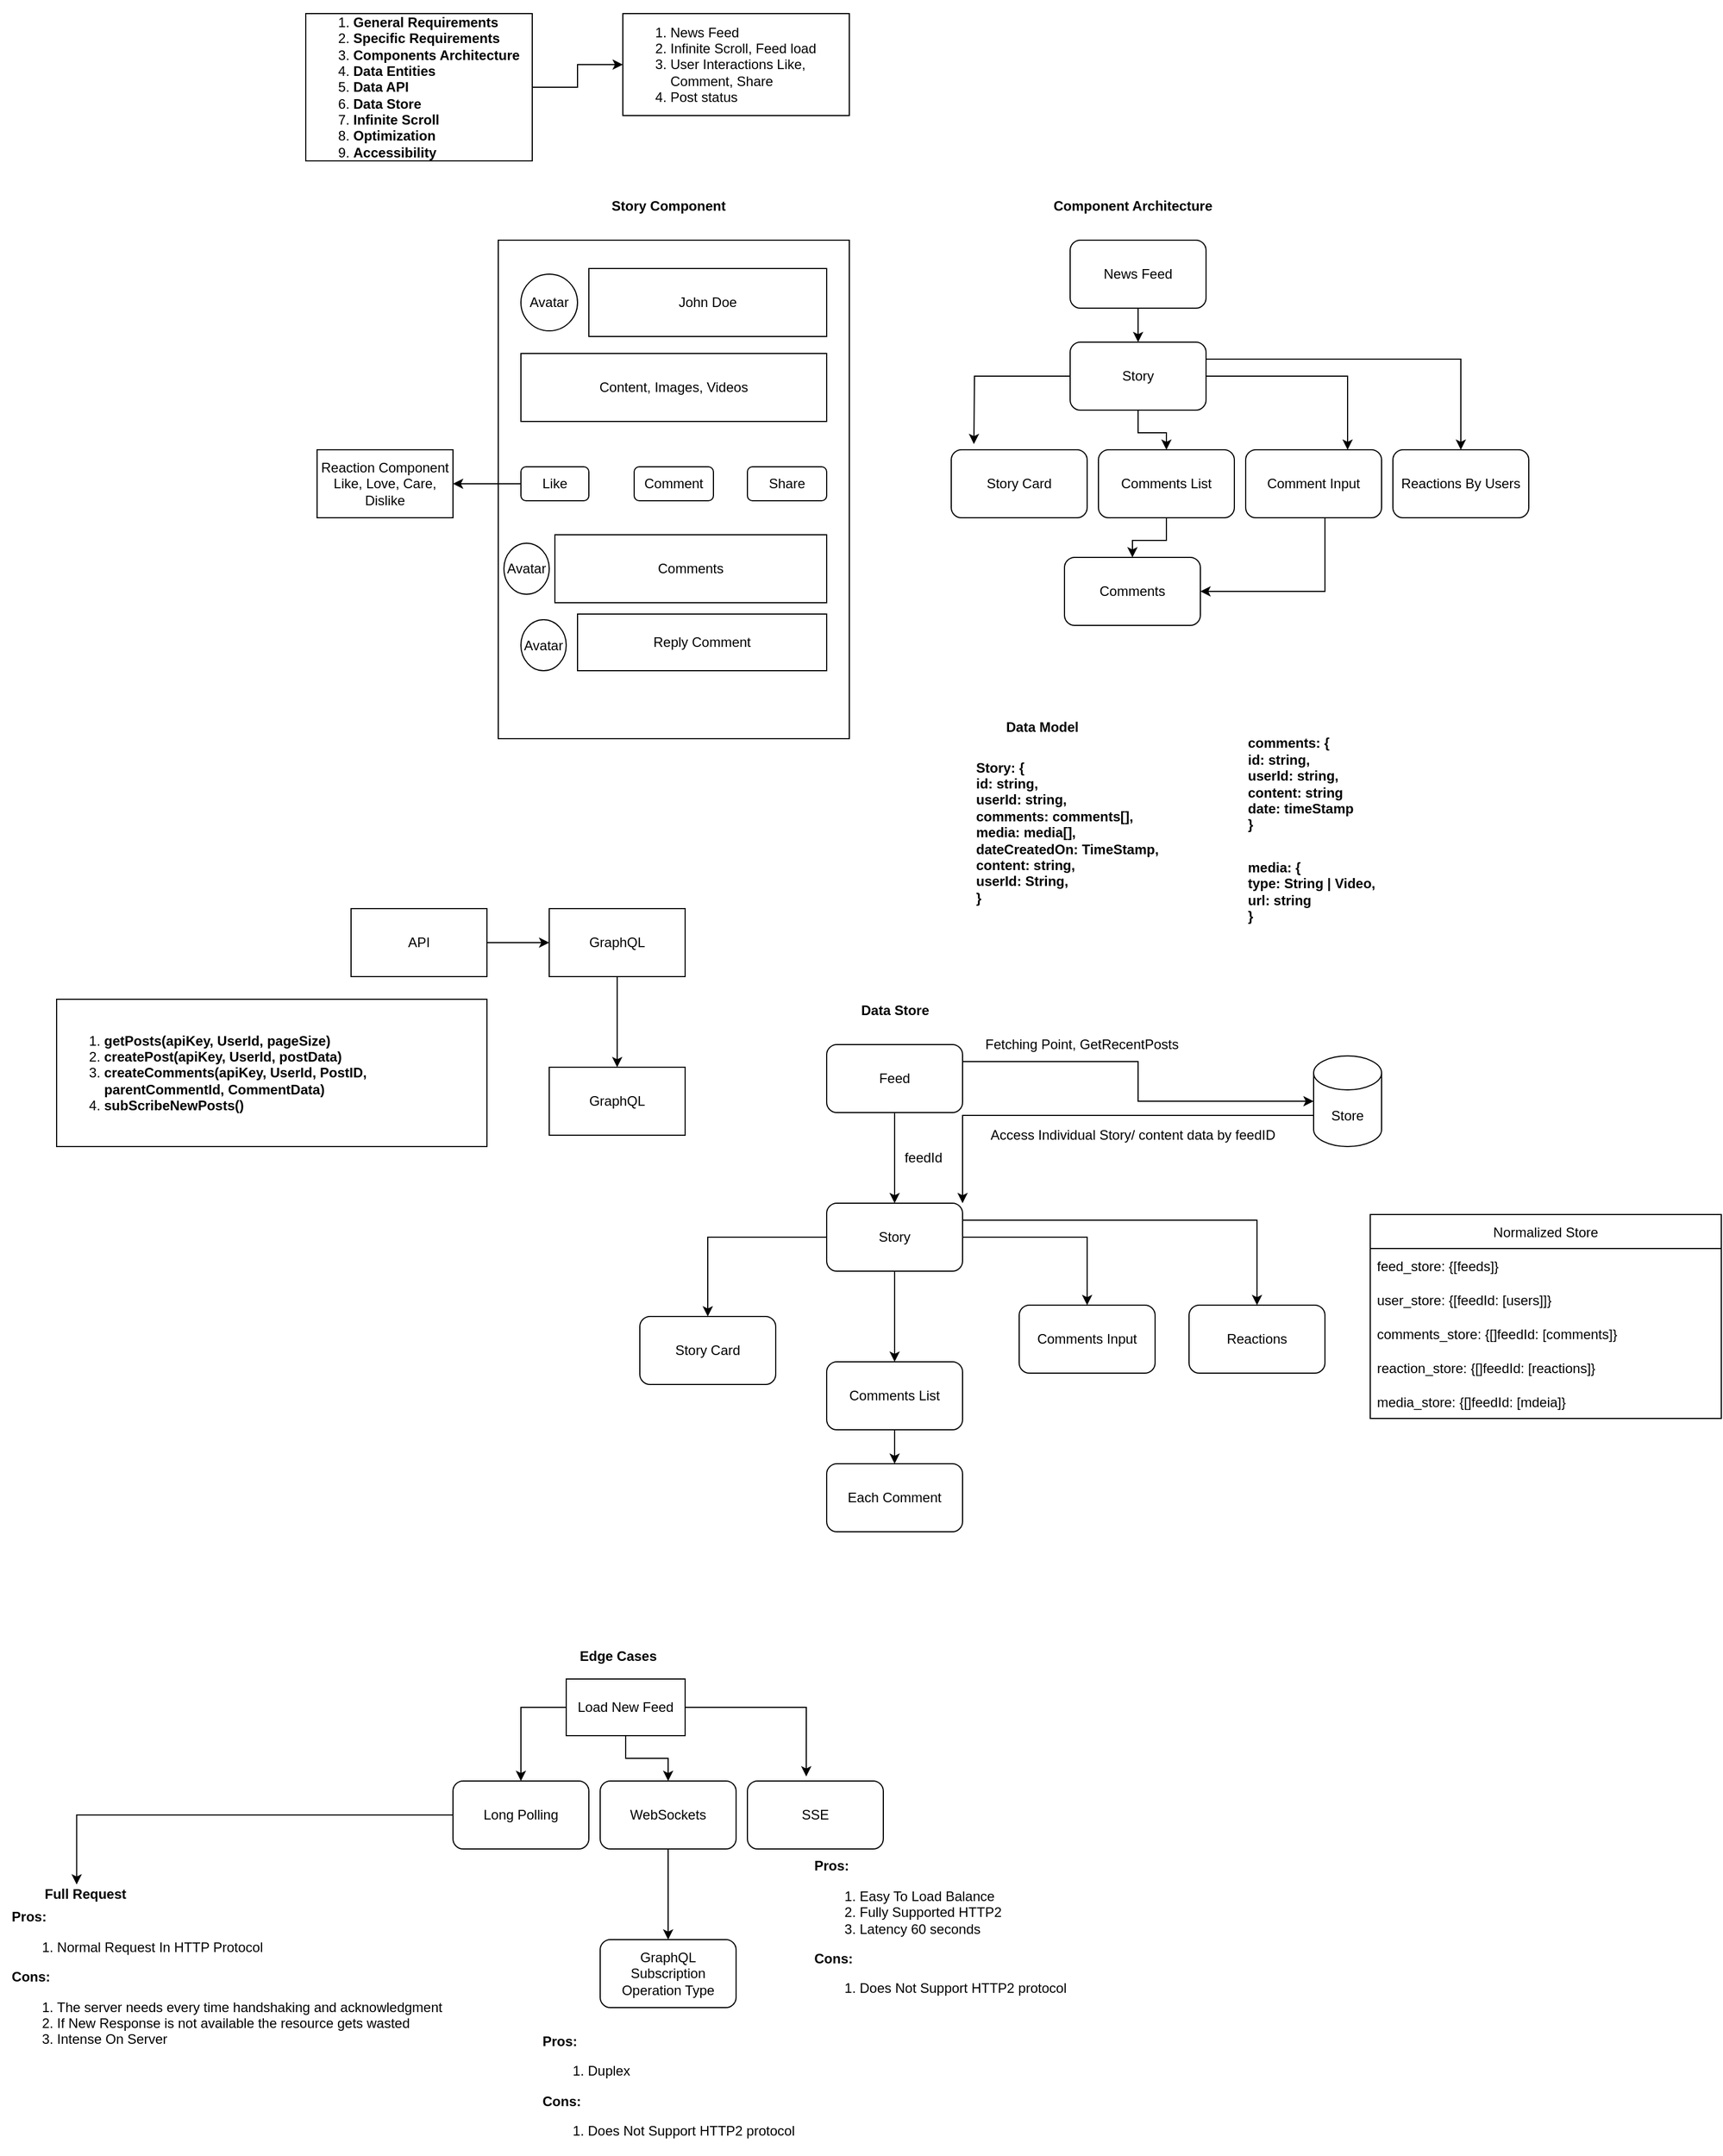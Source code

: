 <mxfile version="19.0.3" type="github">
  <diagram id="jE26jxXe5YH31CJZeTDk" name="Page-1">
    <mxGraphModel dx="2178" dy="811" grid="1" gridSize="10" guides="1" tooltips="1" connect="1" arrows="1" fold="1" page="1" pageScale="1" pageWidth="850" pageHeight="1100" math="0" shadow="0">
      <root>
        <mxCell id="0" />
        <mxCell id="1" parent="0" />
        <mxCell id="KsaErcmCSFaaKNWz6VW0-4" value="" style="edgeStyle=orthogonalEdgeStyle;rounded=0;orthogonalLoop=1;jettySize=auto;html=1;" parent="1" source="KsaErcmCSFaaKNWz6VW0-2" target="KsaErcmCSFaaKNWz6VW0-3" edge="1">
          <mxGeometry relative="1" as="geometry" />
        </mxCell>
        <mxCell id="KsaErcmCSFaaKNWz6VW0-2" value="&lt;div style=&quot;&quot;&gt;&lt;ol&gt;&lt;li&gt;&lt;b style=&quot;background-color: initial;&quot;&gt;General Requirements&lt;/b&gt;&lt;/li&gt;&lt;li&gt;&lt;b style=&quot;background-color: initial;&quot;&gt;Specific Requirements&lt;/b&gt;&lt;/li&gt;&lt;li&gt;&lt;b style=&quot;background-color: initial;&quot;&gt;Components Architecture&lt;/b&gt;&lt;/li&gt;&lt;li&gt;&lt;b style=&quot;background-color: initial;&quot;&gt;Data Entities&lt;/b&gt;&lt;/li&gt;&lt;li&gt;&lt;b style=&quot;background-color: initial;&quot;&gt;Data API&lt;/b&gt;&lt;/li&gt;&lt;li&gt;&lt;b style=&quot;background-color: initial;&quot;&gt;Data Store&lt;/b&gt;&lt;/li&gt;&lt;li&gt;&lt;b style=&quot;background-color: initial;&quot;&gt;Infinite Scroll&lt;/b&gt;&lt;/li&gt;&lt;li&gt;&lt;b style=&quot;background-color: initial;&quot;&gt;Optimization&lt;/b&gt;&lt;/li&gt;&lt;li&gt;&lt;b style=&quot;background-color: initial;&quot;&gt;Accessibility&lt;/b&gt;&lt;/li&gt;&lt;/ol&gt;&lt;/div&gt;" style="rounded=0;whiteSpace=wrap;html=1;align=left;" parent="1" vertex="1">
          <mxGeometry x="10" y="40" width="200" height="130" as="geometry" />
        </mxCell>
        <mxCell id="KsaErcmCSFaaKNWz6VW0-3" value="&lt;ol&gt;&lt;li&gt;News Feed&lt;/li&gt;&lt;li&gt;Infinite Scroll, Feed load&lt;/li&gt;&lt;li&gt;User Interactions Like, Comment, Share&lt;/li&gt;&lt;li&gt;Post status&lt;/li&gt;&lt;/ol&gt;" style="rounded=0;whiteSpace=wrap;html=1;align=left;" parent="1" vertex="1">
          <mxGeometry x="290" y="40" width="200" height="90" as="geometry" />
        </mxCell>
        <mxCell id="KsaErcmCSFaaKNWz6VW0-5" value="" style="rounded=0;whiteSpace=wrap;html=1;" parent="1" vertex="1">
          <mxGeometry x="180" y="240" width="310" height="440" as="geometry" />
        </mxCell>
        <mxCell id="KsaErcmCSFaaKNWz6VW0-6" value="Avatar" style="ellipse;whiteSpace=wrap;html=1;aspect=fixed;" parent="1" vertex="1">
          <mxGeometry x="200" y="270" width="50" height="50" as="geometry" />
        </mxCell>
        <mxCell id="KsaErcmCSFaaKNWz6VW0-7" value="John Doe" style="rounded=0;whiteSpace=wrap;html=1;" parent="1" vertex="1">
          <mxGeometry x="260" y="265" width="210" height="60" as="geometry" />
        </mxCell>
        <mxCell id="KsaErcmCSFaaKNWz6VW0-8" value="Content, Images, Videos" style="rounded=0;whiteSpace=wrap;html=1;" parent="1" vertex="1">
          <mxGeometry x="200" y="340" width="270" height="60" as="geometry" />
        </mxCell>
        <mxCell id="KsaErcmCSFaaKNWz6VW0-16" value="" style="edgeStyle=orthogonalEdgeStyle;rounded=0;orthogonalLoop=1;jettySize=auto;html=1;" parent="1" source="KsaErcmCSFaaKNWz6VW0-9" target="KsaErcmCSFaaKNWz6VW0-15" edge="1">
          <mxGeometry relative="1" as="geometry" />
        </mxCell>
        <mxCell id="KsaErcmCSFaaKNWz6VW0-9" value="Like" style="rounded=1;whiteSpace=wrap;html=1;" parent="1" vertex="1">
          <mxGeometry x="200" y="440" width="60" height="30" as="geometry" />
        </mxCell>
        <mxCell id="KsaErcmCSFaaKNWz6VW0-10" value="Comment" style="rounded=1;whiteSpace=wrap;html=1;" parent="1" vertex="1">
          <mxGeometry x="300" y="440" width="70" height="30" as="geometry" />
        </mxCell>
        <mxCell id="KsaErcmCSFaaKNWz6VW0-11" value="Share" style="rounded=1;whiteSpace=wrap;html=1;" parent="1" vertex="1">
          <mxGeometry x="400" y="440" width="70" height="30" as="geometry" />
        </mxCell>
        <mxCell id="KsaErcmCSFaaKNWz6VW0-12" style="edgeStyle=orthogonalEdgeStyle;rounded=0;orthogonalLoop=1;jettySize=auto;html=1;exitX=0.5;exitY=1;exitDx=0;exitDy=0;" parent="1" source="KsaErcmCSFaaKNWz6VW0-5" target="KsaErcmCSFaaKNWz6VW0-5" edge="1">
          <mxGeometry relative="1" as="geometry" />
        </mxCell>
        <mxCell id="KsaErcmCSFaaKNWz6VW0-13" value="Comments" style="rounded=0;whiteSpace=wrap;html=1;" parent="1" vertex="1">
          <mxGeometry x="230" y="500" width="240" height="60" as="geometry" />
        </mxCell>
        <mxCell id="KsaErcmCSFaaKNWz6VW0-14" value="Reply Comment" style="rounded=0;whiteSpace=wrap;html=1;" parent="1" vertex="1">
          <mxGeometry x="250" y="570" width="220" height="50" as="geometry" />
        </mxCell>
        <mxCell id="KsaErcmCSFaaKNWz6VW0-15" value="Reaction Component&lt;br&gt;Like, Love, Care, Dislike" style="rounded=0;whiteSpace=wrap;html=1;" parent="1" vertex="1">
          <mxGeometry x="20" y="425" width="120" height="60" as="geometry" />
        </mxCell>
        <mxCell id="KsaErcmCSFaaKNWz6VW0-17" value="&lt;b&gt;Story Component&lt;/b&gt;" style="text;html=1;align=center;verticalAlign=middle;resizable=0;points=[];autosize=1;strokeColor=none;fillColor=none;" parent="1" vertex="1">
          <mxGeometry x="270" y="200" width="120" height="20" as="geometry" />
        </mxCell>
        <mxCell id="KsaErcmCSFaaKNWz6VW0-18" value="&lt;span style=&quot;&quot;&gt;Avatar&lt;/span&gt;" style="ellipse;whiteSpace=wrap;html=1;" parent="1" vertex="1">
          <mxGeometry x="185" y="507.5" width="40" height="45" as="geometry" />
        </mxCell>
        <mxCell id="KsaErcmCSFaaKNWz6VW0-19" value="&lt;span style=&quot;&quot;&gt;Avatar&lt;/span&gt;" style="ellipse;whiteSpace=wrap;html=1;" parent="1" vertex="1">
          <mxGeometry x="200" y="575" width="40" height="45" as="geometry" />
        </mxCell>
        <mxCell id="KsaErcmCSFaaKNWz6VW0-20" value="&lt;b&gt;Component Architecture&lt;/b&gt;" style="text;html=1;align=center;verticalAlign=middle;resizable=0;points=[];autosize=1;strokeColor=none;fillColor=none;" parent="1" vertex="1">
          <mxGeometry x="660" y="200" width="160" height="20" as="geometry" />
        </mxCell>
        <mxCell id="KsaErcmCSFaaKNWz6VW0-28" value="" style="edgeStyle=orthogonalEdgeStyle;rounded=0;orthogonalLoop=1;jettySize=auto;html=1;" parent="1" source="KsaErcmCSFaaKNWz6VW0-21" target="KsaErcmCSFaaKNWz6VW0-22" edge="1">
          <mxGeometry relative="1" as="geometry" />
        </mxCell>
        <mxCell id="KsaErcmCSFaaKNWz6VW0-21" value="News Feed" style="rounded=1;whiteSpace=wrap;html=1;" parent="1" vertex="1">
          <mxGeometry x="685" y="240" width="120" height="60" as="geometry" />
        </mxCell>
        <mxCell id="KsaErcmCSFaaKNWz6VW0-29" value="" style="edgeStyle=orthogonalEdgeStyle;rounded=0;orthogonalLoop=1;jettySize=auto;html=1;" parent="1" source="KsaErcmCSFaaKNWz6VW0-22" target="KsaErcmCSFaaKNWz6VW0-24" edge="1">
          <mxGeometry relative="1" as="geometry" />
        </mxCell>
        <mxCell id="KsaErcmCSFaaKNWz6VW0-31" style="edgeStyle=orthogonalEdgeStyle;rounded=0;orthogonalLoop=1;jettySize=auto;html=1;" parent="1" source="KsaErcmCSFaaKNWz6VW0-22" edge="1">
          <mxGeometry relative="1" as="geometry">
            <mxPoint x="600" y="420" as="targetPoint" />
          </mxGeometry>
        </mxCell>
        <mxCell id="KsaErcmCSFaaKNWz6VW0-32" style="edgeStyle=orthogonalEdgeStyle;rounded=0;orthogonalLoop=1;jettySize=auto;html=1;entryX=0.75;entryY=0;entryDx=0;entryDy=0;" parent="1" source="KsaErcmCSFaaKNWz6VW0-22" target="KsaErcmCSFaaKNWz6VW0-25" edge="1">
          <mxGeometry relative="1" as="geometry" />
        </mxCell>
        <mxCell id="KsaErcmCSFaaKNWz6VW0-33" style="edgeStyle=orthogonalEdgeStyle;rounded=0;orthogonalLoop=1;jettySize=auto;html=1;exitX=1;exitY=0.25;exitDx=0;exitDy=0;" parent="1" source="KsaErcmCSFaaKNWz6VW0-22" target="KsaErcmCSFaaKNWz6VW0-26" edge="1">
          <mxGeometry relative="1" as="geometry" />
        </mxCell>
        <mxCell id="KsaErcmCSFaaKNWz6VW0-22" value="Story" style="rounded=1;whiteSpace=wrap;html=1;" parent="1" vertex="1">
          <mxGeometry x="685" y="330" width="120" height="60" as="geometry" />
        </mxCell>
        <mxCell id="KsaErcmCSFaaKNWz6VW0-23" value="Story Card" style="rounded=1;whiteSpace=wrap;html=1;" parent="1" vertex="1">
          <mxGeometry x="580" y="425" width="120" height="60" as="geometry" />
        </mxCell>
        <mxCell id="KsaErcmCSFaaKNWz6VW0-34" value="" style="edgeStyle=orthogonalEdgeStyle;rounded=0;orthogonalLoop=1;jettySize=auto;html=1;" parent="1" source="KsaErcmCSFaaKNWz6VW0-24" target="KsaErcmCSFaaKNWz6VW0-27" edge="1">
          <mxGeometry relative="1" as="geometry" />
        </mxCell>
        <mxCell id="KsaErcmCSFaaKNWz6VW0-24" value="Comments List" style="rounded=1;whiteSpace=wrap;html=1;" parent="1" vertex="1">
          <mxGeometry x="710" y="425" width="120" height="60" as="geometry" />
        </mxCell>
        <mxCell id="KsaErcmCSFaaKNWz6VW0-35" style="edgeStyle=orthogonalEdgeStyle;rounded=0;orthogonalLoop=1;jettySize=auto;html=1;" parent="1" source="KsaErcmCSFaaKNWz6VW0-25" target="KsaErcmCSFaaKNWz6VW0-27" edge="1">
          <mxGeometry relative="1" as="geometry">
            <Array as="points">
              <mxPoint x="910" y="550" />
            </Array>
          </mxGeometry>
        </mxCell>
        <mxCell id="KsaErcmCSFaaKNWz6VW0-25" value="Comment Input" style="rounded=1;whiteSpace=wrap;html=1;" parent="1" vertex="1">
          <mxGeometry x="840" y="425" width="120" height="60" as="geometry" />
        </mxCell>
        <mxCell id="KsaErcmCSFaaKNWz6VW0-26" value="Reactions By Users" style="rounded=1;whiteSpace=wrap;html=1;" parent="1" vertex="1">
          <mxGeometry x="970" y="425" width="120" height="60" as="geometry" />
        </mxCell>
        <mxCell id="KsaErcmCSFaaKNWz6VW0-27" value="Comments" style="rounded=1;whiteSpace=wrap;html=1;" parent="1" vertex="1">
          <mxGeometry x="680" y="520" width="120" height="60" as="geometry" />
        </mxCell>
        <mxCell id="KsaErcmCSFaaKNWz6VW0-36" value="&lt;b&gt;Data Model&lt;/b&gt;" style="text;html=1;align=center;verticalAlign=middle;resizable=0;points=[];autosize=1;strokeColor=none;fillColor=none;" parent="1" vertex="1">
          <mxGeometry x="620" y="660" width="80" height="20" as="geometry" />
        </mxCell>
        <mxCell id="KsaErcmCSFaaKNWz6VW0-37" value="&lt;b&gt;Story: {&lt;br&gt;id: string,&lt;br&gt;userId: string,&lt;br&gt;comments: comments[],&lt;br&gt;media: media[],&lt;br&gt;dateCreatedOn: TimeStamp,&lt;br&gt;content: string,&lt;br&gt;userId: String,&lt;br&gt;}&lt;br&gt;&lt;br&gt;&lt;/b&gt;" style="text;html=1;align=left;verticalAlign=middle;resizable=0;points=[];autosize=1;strokeColor=none;fillColor=none;" parent="1" vertex="1">
          <mxGeometry x="600" y="695" width="180" height="150" as="geometry" />
        </mxCell>
        <mxCell id="KsaErcmCSFaaKNWz6VW0-38" value="&lt;b&gt;comments: {&lt;br&gt;id: string,&lt;br&gt;userId: string,&lt;br&gt;content: string&lt;br&gt;date: timeStamp&lt;br&gt;}&lt;/b&gt;" style="text;html=1;align=left;verticalAlign=middle;resizable=0;points=[];autosize=1;strokeColor=none;fillColor=none;" parent="1" vertex="1">
          <mxGeometry x="840" y="675" width="110" height="90" as="geometry" />
        </mxCell>
        <mxCell id="KsaErcmCSFaaKNWz6VW0-39" value="&lt;b&gt;media: {&lt;br&gt;type: String | Video,&lt;br&gt;url: string&lt;br&gt;}&lt;/b&gt;" style="text;html=1;align=left;verticalAlign=middle;resizable=0;points=[];autosize=1;strokeColor=none;fillColor=none;" parent="1" vertex="1">
          <mxGeometry x="840" y="785" width="130" height="60" as="geometry" />
        </mxCell>
        <mxCell id="5R7VL0Oh7dCBh5OWNlFB-3" value="" style="edgeStyle=orthogonalEdgeStyle;rounded=0;orthogonalLoop=1;jettySize=auto;html=1;" edge="1" parent="1" source="5R7VL0Oh7dCBh5OWNlFB-1" target="5R7VL0Oh7dCBh5OWNlFB-2">
          <mxGeometry relative="1" as="geometry" />
        </mxCell>
        <mxCell id="5R7VL0Oh7dCBh5OWNlFB-1" value="API" style="rounded=0;whiteSpace=wrap;html=1;" vertex="1" parent="1">
          <mxGeometry x="50" y="830" width="120" height="60" as="geometry" />
        </mxCell>
        <mxCell id="5R7VL0Oh7dCBh5OWNlFB-5" value="" style="edgeStyle=orthogonalEdgeStyle;rounded=0;orthogonalLoop=1;jettySize=auto;html=1;" edge="1" parent="1" source="5R7VL0Oh7dCBh5OWNlFB-2" target="5R7VL0Oh7dCBh5OWNlFB-4">
          <mxGeometry relative="1" as="geometry" />
        </mxCell>
        <mxCell id="5R7VL0Oh7dCBh5OWNlFB-2" value="GraphQL" style="rounded=0;whiteSpace=wrap;html=1;" vertex="1" parent="1">
          <mxGeometry x="225" y="830" width="120" height="60" as="geometry" />
        </mxCell>
        <mxCell id="5R7VL0Oh7dCBh5OWNlFB-4" value="GraphQL" style="rounded=0;whiteSpace=wrap;html=1;" vertex="1" parent="1">
          <mxGeometry x="225" y="970" width="120" height="60" as="geometry" />
        </mxCell>
        <mxCell id="5R7VL0Oh7dCBh5OWNlFB-6" value="&lt;b&gt;Data Store&lt;/b&gt;" style="text;html=1;align=center;verticalAlign=middle;resizable=0;points=[];autosize=1;strokeColor=none;fillColor=none;" vertex="1" parent="1">
          <mxGeometry x="490" y="910" width="80" height="20" as="geometry" />
        </mxCell>
        <mxCell id="5R7VL0Oh7dCBh5OWNlFB-9" value="" style="edgeStyle=orthogonalEdgeStyle;rounded=0;orthogonalLoop=1;jettySize=auto;html=1;" edge="1" parent="1" source="5R7VL0Oh7dCBh5OWNlFB-7" target="5R7VL0Oh7dCBh5OWNlFB-8">
          <mxGeometry relative="1" as="geometry" />
        </mxCell>
        <mxCell id="5R7VL0Oh7dCBh5OWNlFB-19" style="edgeStyle=orthogonalEdgeStyle;rounded=0;orthogonalLoop=1;jettySize=auto;html=1;exitX=1;exitY=0.25;exitDx=0;exitDy=0;entryX=0;entryY=0.5;entryDx=0;entryDy=0;entryPerimeter=0;" edge="1" parent="1" source="5R7VL0Oh7dCBh5OWNlFB-7" target="5R7VL0Oh7dCBh5OWNlFB-18">
          <mxGeometry relative="1" as="geometry" />
        </mxCell>
        <mxCell id="5R7VL0Oh7dCBh5OWNlFB-7" value="Feed" style="rounded=1;whiteSpace=wrap;html=1;" vertex="1" parent="1">
          <mxGeometry x="470" y="950" width="120" height="60" as="geometry" />
        </mxCell>
        <mxCell id="5R7VL0Oh7dCBh5OWNlFB-11" value="" style="edgeStyle=orthogonalEdgeStyle;rounded=0;orthogonalLoop=1;jettySize=auto;html=1;" edge="1" parent="1" source="5R7VL0Oh7dCBh5OWNlFB-8" target="5R7VL0Oh7dCBh5OWNlFB-10">
          <mxGeometry relative="1" as="geometry" />
        </mxCell>
        <mxCell id="5R7VL0Oh7dCBh5OWNlFB-13" value="" style="edgeStyle=orthogonalEdgeStyle;rounded=0;orthogonalLoop=1;jettySize=auto;html=1;" edge="1" parent="1" source="5R7VL0Oh7dCBh5OWNlFB-8" target="5R7VL0Oh7dCBh5OWNlFB-12">
          <mxGeometry relative="1" as="geometry" />
        </mxCell>
        <mxCell id="5R7VL0Oh7dCBh5OWNlFB-15" value="" style="edgeStyle=orthogonalEdgeStyle;rounded=0;orthogonalLoop=1;jettySize=auto;html=1;" edge="1" parent="1" source="5R7VL0Oh7dCBh5OWNlFB-8" target="5R7VL0Oh7dCBh5OWNlFB-14">
          <mxGeometry relative="1" as="geometry" />
        </mxCell>
        <mxCell id="5R7VL0Oh7dCBh5OWNlFB-17" style="edgeStyle=orthogonalEdgeStyle;rounded=0;orthogonalLoop=1;jettySize=auto;html=1;exitX=1;exitY=0.25;exitDx=0;exitDy=0;entryX=0.5;entryY=0;entryDx=0;entryDy=0;" edge="1" parent="1" source="5R7VL0Oh7dCBh5OWNlFB-8" target="5R7VL0Oh7dCBh5OWNlFB-16">
          <mxGeometry relative="1" as="geometry" />
        </mxCell>
        <mxCell id="5R7VL0Oh7dCBh5OWNlFB-8" value="Story" style="rounded=1;whiteSpace=wrap;html=1;" vertex="1" parent="1">
          <mxGeometry x="470" y="1090" width="120" height="60" as="geometry" />
        </mxCell>
        <mxCell id="5R7VL0Oh7dCBh5OWNlFB-10" value="Story Card" style="rounded=1;whiteSpace=wrap;html=1;" vertex="1" parent="1">
          <mxGeometry x="305" y="1190" width="120" height="60" as="geometry" />
        </mxCell>
        <mxCell id="5R7VL0Oh7dCBh5OWNlFB-31" value="" style="edgeStyle=orthogonalEdgeStyle;rounded=0;orthogonalLoop=1;jettySize=auto;html=1;" edge="1" parent="1" source="5R7VL0Oh7dCBh5OWNlFB-12" target="5R7VL0Oh7dCBh5OWNlFB-30">
          <mxGeometry relative="1" as="geometry" />
        </mxCell>
        <mxCell id="5R7VL0Oh7dCBh5OWNlFB-12" value="Comments List" style="rounded=1;whiteSpace=wrap;html=1;" vertex="1" parent="1">
          <mxGeometry x="470" y="1230" width="120" height="60" as="geometry" />
        </mxCell>
        <mxCell id="5R7VL0Oh7dCBh5OWNlFB-14" value="Comments Input" style="rounded=1;whiteSpace=wrap;html=1;" vertex="1" parent="1">
          <mxGeometry x="640" y="1180" width="120" height="60" as="geometry" />
        </mxCell>
        <mxCell id="5R7VL0Oh7dCBh5OWNlFB-16" value="Reactions" style="rounded=1;whiteSpace=wrap;html=1;" vertex="1" parent="1">
          <mxGeometry x="790" y="1180" width="120" height="60" as="geometry" />
        </mxCell>
        <mxCell id="5R7VL0Oh7dCBh5OWNlFB-22" style="edgeStyle=orthogonalEdgeStyle;rounded=0;orthogonalLoop=1;jettySize=auto;html=1;exitX=0;exitY=0;exitDx=0;exitDy=52.5;exitPerimeter=0;entryX=1;entryY=0;entryDx=0;entryDy=0;" edge="1" parent="1" source="5R7VL0Oh7dCBh5OWNlFB-18" target="5R7VL0Oh7dCBh5OWNlFB-8">
          <mxGeometry relative="1" as="geometry" />
        </mxCell>
        <mxCell id="5R7VL0Oh7dCBh5OWNlFB-18" value="Store" style="shape=cylinder3;whiteSpace=wrap;html=1;boundedLbl=1;backgroundOutline=1;size=15;" vertex="1" parent="1">
          <mxGeometry x="900" y="960" width="60" height="80" as="geometry" />
        </mxCell>
        <mxCell id="5R7VL0Oh7dCBh5OWNlFB-20" value="Fetching Point, GetRecentPosts" style="text;html=1;align=center;verticalAlign=middle;resizable=0;points=[];autosize=1;strokeColor=none;fillColor=none;" vertex="1" parent="1">
          <mxGeometry x="600" y="940" width="190" height="20" as="geometry" />
        </mxCell>
        <mxCell id="5R7VL0Oh7dCBh5OWNlFB-21" value="feedId" style="text;html=1;align=center;verticalAlign=middle;resizable=0;points=[];autosize=1;strokeColor=none;fillColor=none;" vertex="1" parent="1">
          <mxGeometry x="530" y="1040" width="50" height="20" as="geometry" />
        </mxCell>
        <mxCell id="5R7VL0Oh7dCBh5OWNlFB-23" value="Access Individual Story/ content data by feedID" style="text;html=1;align=center;verticalAlign=middle;resizable=0;points=[];autosize=1;strokeColor=none;fillColor=none;" vertex="1" parent="1">
          <mxGeometry x="605" y="1020" width="270" height="20" as="geometry" />
        </mxCell>
        <mxCell id="5R7VL0Oh7dCBh5OWNlFB-24" value="Normalized Store" style="swimlane;fontStyle=0;childLayout=stackLayout;horizontal=1;startSize=30;horizontalStack=0;resizeParent=1;resizeParentMax=0;resizeLast=0;collapsible=1;marginBottom=0;" vertex="1" parent="1">
          <mxGeometry x="950" y="1100" width="310" height="180" as="geometry">
            <mxRectangle x="950" y="1100" width="130" height="30" as="alternateBounds" />
          </mxGeometry>
        </mxCell>
        <mxCell id="5R7VL0Oh7dCBh5OWNlFB-25" value="feed_store: {[feeds]}" style="text;strokeColor=none;fillColor=none;align=left;verticalAlign=middle;spacingLeft=4;spacingRight=4;overflow=hidden;points=[[0,0.5],[1,0.5]];portConstraint=eastwest;rotatable=0;" vertex="1" parent="5R7VL0Oh7dCBh5OWNlFB-24">
          <mxGeometry y="30" width="310" height="30" as="geometry" />
        </mxCell>
        <mxCell id="5R7VL0Oh7dCBh5OWNlFB-26" value="user_store: {[feedId: [users]]}" style="text;strokeColor=none;fillColor=none;align=left;verticalAlign=middle;spacingLeft=4;spacingRight=4;overflow=hidden;points=[[0,0.5],[1,0.5]];portConstraint=eastwest;rotatable=0;" vertex="1" parent="5R7VL0Oh7dCBh5OWNlFB-24">
          <mxGeometry y="60" width="310" height="30" as="geometry" />
        </mxCell>
        <mxCell id="5R7VL0Oh7dCBh5OWNlFB-27" value="comments_store: {[]feedId: [comments]}" style="text;strokeColor=none;fillColor=none;align=left;verticalAlign=middle;spacingLeft=4;spacingRight=4;overflow=hidden;points=[[0,0.5],[1,0.5]];portConstraint=eastwest;rotatable=0;" vertex="1" parent="5R7VL0Oh7dCBh5OWNlFB-24">
          <mxGeometry y="90" width="310" height="30" as="geometry" />
        </mxCell>
        <mxCell id="5R7VL0Oh7dCBh5OWNlFB-28" value="reaction_store: {[]feedId: [reactions]}" style="text;strokeColor=none;fillColor=none;align=left;verticalAlign=middle;spacingLeft=4;spacingRight=4;overflow=hidden;points=[[0,0.5],[1,0.5]];portConstraint=eastwest;rotatable=0;" vertex="1" parent="5R7VL0Oh7dCBh5OWNlFB-24">
          <mxGeometry y="120" width="310" height="30" as="geometry" />
        </mxCell>
        <mxCell id="5R7VL0Oh7dCBh5OWNlFB-29" value="media_store: {[]feedId: [mdeia]}" style="text;strokeColor=none;fillColor=none;align=left;verticalAlign=middle;spacingLeft=4;spacingRight=4;overflow=hidden;points=[[0,0.5],[1,0.5]];portConstraint=eastwest;rotatable=0;" vertex="1" parent="5R7VL0Oh7dCBh5OWNlFB-24">
          <mxGeometry y="150" width="310" height="30" as="geometry" />
        </mxCell>
        <mxCell id="5R7VL0Oh7dCBh5OWNlFB-30" value="Each Comment" style="rounded=1;whiteSpace=wrap;html=1;" vertex="1" parent="1">
          <mxGeometry x="470" y="1320" width="120" height="60" as="geometry" />
        </mxCell>
        <mxCell id="5R7VL0Oh7dCBh5OWNlFB-32" value="&lt;b&gt;Edge Cases&lt;/b&gt;" style="text;html=1;align=left;verticalAlign=middle;resizable=0;points=[];autosize=1;strokeColor=none;fillColor=none;" vertex="1" parent="1">
          <mxGeometry x="250" y="1480" width="80" height="20" as="geometry" />
        </mxCell>
        <mxCell id="5R7VL0Oh7dCBh5OWNlFB-39" value="" style="edgeStyle=orthogonalEdgeStyle;rounded=0;orthogonalLoop=1;jettySize=auto;html=1;" edge="1" parent="1" source="5R7VL0Oh7dCBh5OWNlFB-33" target="5R7VL0Oh7dCBh5OWNlFB-35">
          <mxGeometry relative="1" as="geometry" />
        </mxCell>
        <mxCell id="5R7VL0Oh7dCBh5OWNlFB-40" style="edgeStyle=orthogonalEdgeStyle;rounded=0;orthogonalLoop=1;jettySize=auto;html=1;entryX=0.433;entryY=-0.067;entryDx=0;entryDy=0;entryPerimeter=0;" edge="1" parent="1" source="5R7VL0Oh7dCBh5OWNlFB-33" target="5R7VL0Oh7dCBh5OWNlFB-36">
          <mxGeometry relative="1" as="geometry" />
        </mxCell>
        <mxCell id="5R7VL0Oh7dCBh5OWNlFB-41" style="edgeStyle=orthogonalEdgeStyle;rounded=0;orthogonalLoop=1;jettySize=auto;html=1;exitX=0;exitY=0.5;exitDx=0;exitDy=0;" edge="1" parent="1" source="5R7VL0Oh7dCBh5OWNlFB-33" target="5R7VL0Oh7dCBh5OWNlFB-34">
          <mxGeometry relative="1" as="geometry" />
        </mxCell>
        <mxCell id="5R7VL0Oh7dCBh5OWNlFB-33" value="Load New Feed" style="whiteSpace=wrap;html=1;" vertex="1" parent="1">
          <mxGeometry x="240" y="1510" width="105" height="50" as="geometry" />
        </mxCell>
        <mxCell id="5R7VL0Oh7dCBh5OWNlFB-43" style="edgeStyle=orthogonalEdgeStyle;rounded=0;orthogonalLoop=1;jettySize=auto;html=1;exitX=0;exitY=0.5;exitDx=0;exitDy=0;entryX=0.419;entryY=0.067;entryDx=0;entryDy=0;entryPerimeter=0;" edge="1" parent="1" source="5R7VL0Oh7dCBh5OWNlFB-34" target="5R7VL0Oh7dCBh5OWNlFB-42">
          <mxGeometry relative="1" as="geometry" />
        </mxCell>
        <mxCell id="5R7VL0Oh7dCBh5OWNlFB-34" value="Long Polling" style="rounded=1;whiteSpace=wrap;html=1;" vertex="1" parent="1">
          <mxGeometry x="140" y="1600" width="120" height="60" as="geometry" />
        </mxCell>
        <mxCell id="5R7VL0Oh7dCBh5OWNlFB-38" value="" style="edgeStyle=orthogonalEdgeStyle;rounded=0;orthogonalLoop=1;jettySize=auto;html=1;" edge="1" parent="1" source="5R7VL0Oh7dCBh5OWNlFB-35" target="5R7VL0Oh7dCBh5OWNlFB-37">
          <mxGeometry relative="1" as="geometry" />
        </mxCell>
        <mxCell id="5R7VL0Oh7dCBh5OWNlFB-35" value="WebSockets" style="rounded=1;whiteSpace=wrap;html=1;" vertex="1" parent="1">
          <mxGeometry x="270" y="1600" width="120" height="60" as="geometry" />
        </mxCell>
        <mxCell id="5R7VL0Oh7dCBh5OWNlFB-36" value="SSE" style="rounded=1;whiteSpace=wrap;html=1;" vertex="1" parent="1">
          <mxGeometry x="400" y="1600" width="120" height="60" as="geometry" />
        </mxCell>
        <mxCell id="5R7VL0Oh7dCBh5OWNlFB-37" value="GraphQL Subscription Operation Type" style="whiteSpace=wrap;html=1;rounded=1;" vertex="1" parent="1">
          <mxGeometry x="270" y="1740" width="120" height="60" as="geometry" />
        </mxCell>
        <mxCell id="5R7VL0Oh7dCBh5OWNlFB-42" value="&lt;b&gt;Full Request&lt;/b&gt;" style="text;html=1;align=center;verticalAlign=middle;resizable=0;points=[];autosize=1;strokeColor=none;fillColor=none;" vertex="1" parent="1">
          <mxGeometry x="-230" y="1690" width="90" height="20" as="geometry" />
        </mxCell>
        <mxCell id="5R7VL0Oh7dCBh5OWNlFB-44" value="&lt;div style=&quot;text-align: left;&quot;&gt;&lt;b style=&quot;background-color: initial;&quot;&gt;Pros:&lt;/b&gt;&lt;/div&gt;&lt;div style=&quot;text-align: left;&quot;&gt;&lt;ol&gt;&lt;li&gt;&lt;span style=&quot;background-color: initial;&quot;&gt;Normal Request In HTTP Protocol&lt;/span&gt;&lt;/li&gt;&lt;/ol&gt;&lt;/div&gt;&lt;div style=&quot;text-align: left;&quot;&gt;&lt;span style=&quot;background-color: initial;&quot;&gt;&lt;b&gt;Cons:&lt;/b&gt;&amp;nbsp;&lt;/span&gt;&lt;/div&gt;&lt;div style=&quot;text-align: left;&quot;&gt;&lt;ol&gt;&lt;li&gt;&lt;span style=&quot;background-color: initial;&quot;&gt;The server needs every time handshaking and acknowledgment&lt;/span&gt;&lt;/li&gt;&lt;li&gt;&lt;span style=&quot;background-color: initial;&quot;&gt;If New Response is not available the resource gets wasted&lt;/span&gt;&lt;/li&gt;&lt;li&gt;&lt;span style=&quot;background-color: initial;&quot;&gt;Intense On Server&lt;/span&gt;&lt;/li&gt;&lt;/ol&gt;&lt;/div&gt;" style="text;html=1;align=center;verticalAlign=middle;resizable=0;points=[];autosize=1;strokeColor=none;fillColor=none;" vertex="1" parent="1">
          <mxGeometry x="-260" y="1710" width="400" height="140" as="geometry" />
        </mxCell>
        <mxCell id="5R7VL0Oh7dCBh5OWNlFB-45" value="&lt;div style=&quot;text-align: left;&quot;&gt;&lt;b style=&quot;background-color: initial;&quot;&gt;Pros:&lt;/b&gt;&lt;/div&gt;&lt;div style=&quot;text-align: left;&quot;&gt;&lt;ol&gt;&lt;li&gt;&lt;span style=&quot;background-color: initial;&quot;&gt;Duplex&lt;/span&gt;&lt;/li&gt;&lt;/ol&gt;&lt;/div&gt;&lt;div style=&quot;text-align: left;&quot;&gt;&lt;span style=&quot;background-color: initial;&quot;&gt;&lt;b&gt;Cons:&lt;/b&gt;&amp;nbsp;&lt;/span&gt;&lt;/div&gt;&lt;div style=&quot;text-align: left;&quot;&gt;&lt;ol&gt;&lt;li&gt;Does Not Support HTTP2 protocol&lt;/li&gt;&lt;/ol&gt;&lt;/div&gt;" style="text;html=1;align=center;verticalAlign=middle;resizable=0;points=[];autosize=1;strokeColor=none;fillColor=none;" vertex="1" parent="1">
          <mxGeometry x="210" y="1820" width="240" height="110" as="geometry" />
        </mxCell>
        <mxCell id="5R7VL0Oh7dCBh5OWNlFB-46" value="&lt;div style=&quot;text-align: left;&quot;&gt;&lt;b style=&quot;background-color: initial;&quot;&gt;Pros:&lt;/b&gt;&lt;/div&gt;&lt;div style=&quot;text-align: left;&quot;&gt;&lt;ol&gt;&lt;li&gt;&lt;span style=&quot;background-color: initial;&quot;&gt;Easy To Load Balance&lt;/span&gt;&lt;/li&gt;&lt;li&gt;&lt;span style=&quot;background-color: initial;&quot;&gt;Fully Supported HTTP2&lt;/span&gt;&lt;/li&gt;&lt;li&gt;&lt;span style=&quot;background-color: initial;&quot;&gt;Latency 60 seconds&lt;/span&gt;&lt;/li&gt;&lt;/ol&gt;&lt;/div&gt;&lt;div style=&quot;text-align: left;&quot;&gt;&lt;span style=&quot;background-color: initial;&quot;&gt;&lt;b&gt;Cons:&lt;/b&gt;&amp;nbsp;&lt;/span&gt;&lt;/div&gt;&lt;div style=&quot;text-align: left;&quot;&gt;&lt;ol&gt;&lt;li&gt;Does Not Support HTTP2 protocol&lt;/li&gt;&lt;/ol&gt;&lt;/div&gt;" style="text;html=1;align=center;verticalAlign=middle;resizable=0;points=[];autosize=1;strokeColor=none;fillColor=none;" vertex="1" parent="1">
          <mxGeometry x="450" y="1665" width="240" height="140" as="geometry" />
        </mxCell>
        <mxCell id="5R7VL0Oh7dCBh5OWNlFB-48" value="&lt;ol&gt;&lt;li&gt;&lt;b&gt;getPosts(apiKey, UserId, pageSize)&lt;/b&gt;&lt;/li&gt;&lt;li&gt;&lt;b&gt;createPost(apiKey, UserId, postData)&lt;/b&gt;&lt;/li&gt;&lt;li&gt;&lt;b&gt;createComments(apiKey, UserId, PostID, parentCommentId, CommentData)&lt;/b&gt;&lt;/li&gt;&lt;li&gt;&lt;b&gt;subScribeNewPosts()&lt;/b&gt;&lt;/li&gt;&lt;/ol&gt;" style="rounded=0;whiteSpace=wrap;html=1;align=left;" vertex="1" parent="1">
          <mxGeometry x="-210" y="910" width="380" height="130" as="geometry" />
        </mxCell>
      </root>
    </mxGraphModel>
  </diagram>
</mxfile>
